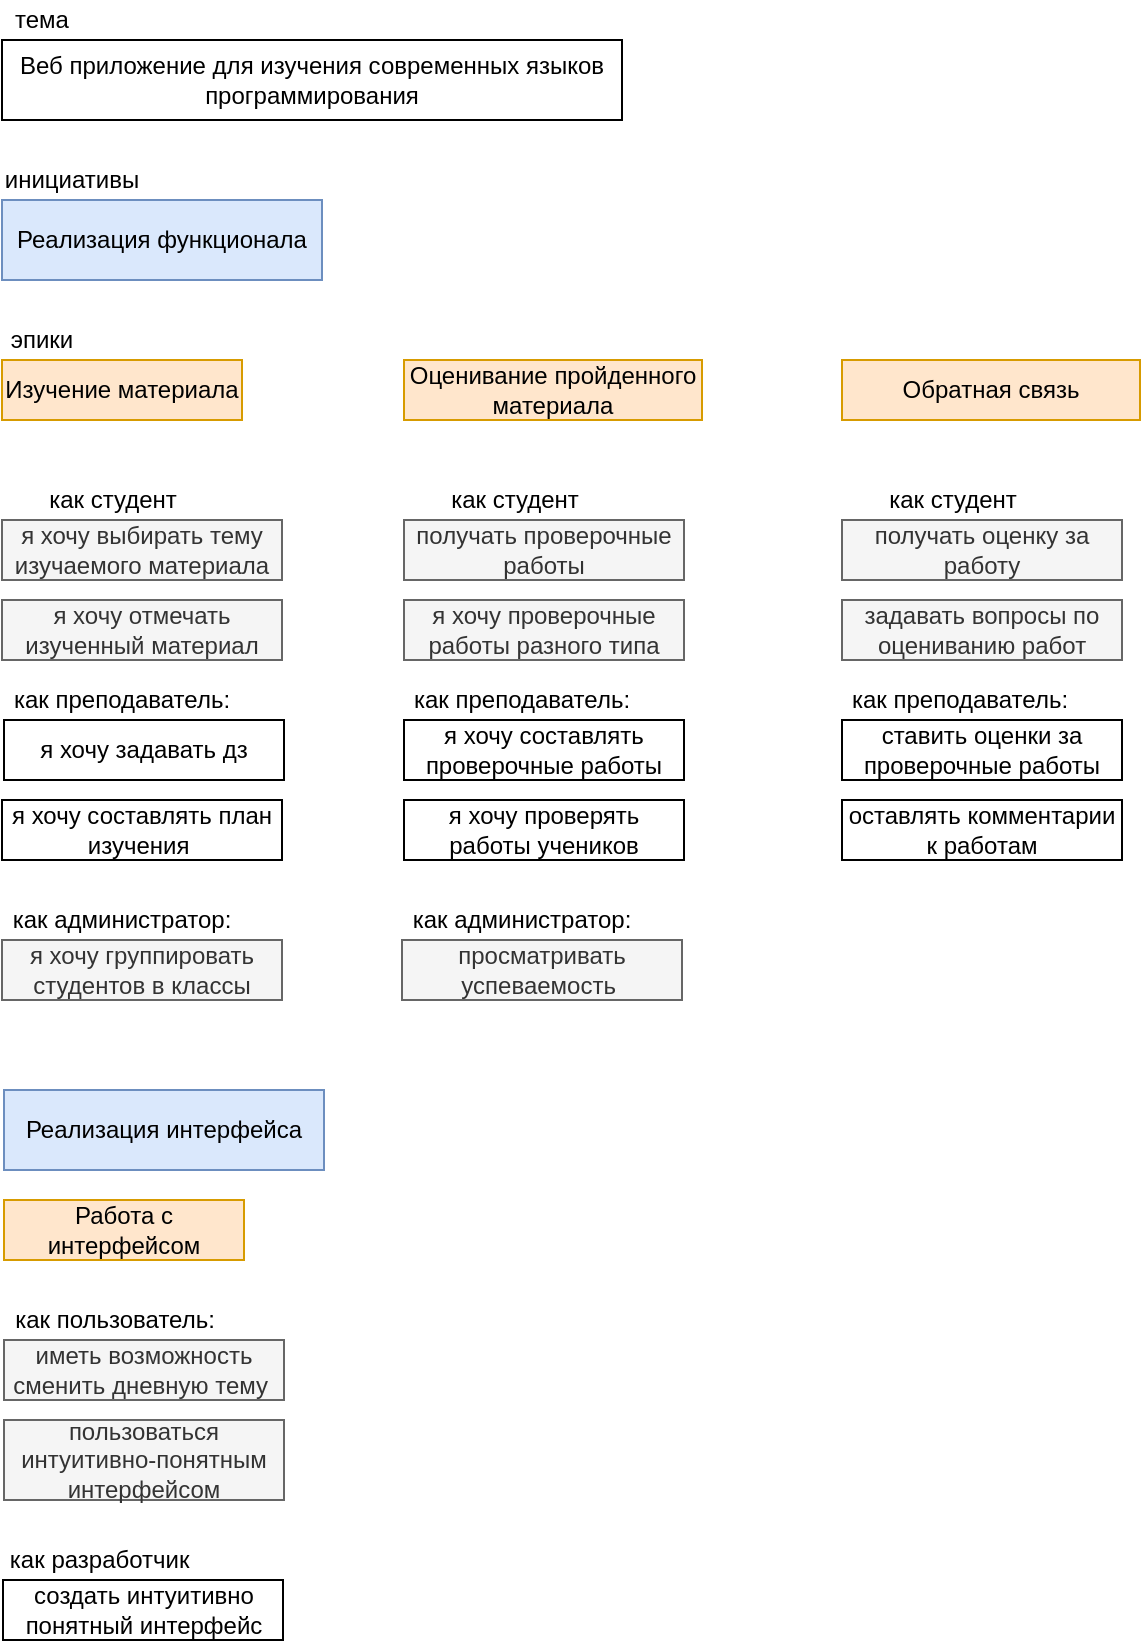 <mxfile version="15.3.6" type="github" pages="3">
  <diagram id="rCO-S3cGElvfJxrSumhy" name="road map">
    <mxGraphModel dx="1143" dy="626" grid="1" gridSize="10" guides="1" tooltips="1" connect="1" arrows="1" fold="1" page="1" pageScale="1" pageWidth="827" pageHeight="1169" math="0" shadow="0">
      <root>
        <mxCell id="0" />
        <mxCell id="1" parent="0" />
        <mxCell id="Ra6Qo5d16cM2mgNAvNcz-1" value="Веб приложение для изучения современных языков программирования" style="rounded=0;whiteSpace=wrap;html=1;hachureGap=4;pointerEvents=0;" vertex="1" parent="1">
          <mxGeometry x="80" y="40" width="310" height="40" as="geometry" />
        </mxCell>
        <mxCell id="Ra6Qo5d16cM2mgNAvNcz-2" value="тема" style="text;html=1;strokeColor=none;fillColor=none;align=center;verticalAlign=middle;whiteSpace=wrap;rounded=0;hachureGap=4;pointerEvents=0;" vertex="1" parent="1">
          <mxGeometry x="80" y="20" width="40" height="20" as="geometry" />
        </mxCell>
        <mxCell id="Ra6Qo5d16cM2mgNAvNcz-3" value="Реализация функционала" style="rounded=0;whiteSpace=wrap;html=1;hachureGap=4;pointerEvents=0;fillColor=#dae8fc;strokeColor=#6c8ebf;" vertex="1" parent="1">
          <mxGeometry x="80" y="120" width="160" height="40" as="geometry" />
        </mxCell>
        <mxCell id="Ra6Qo5d16cM2mgNAvNcz-4" value="инициативы" style="text;html=1;strokeColor=none;fillColor=none;align=center;verticalAlign=middle;whiteSpace=wrap;rounded=0;hachureGap=4;pointerEvents=0;" vertex="1" parent="1">
          <mxGeometry x="80" y="100" width="70" height="20" as="geometry" />
        </mxCell>
        <mxCell id="Ra6Qo5d16cM2mgNAvNcz-5" value="Изучение материала" style="rounded=0;whiteSpace=wrap;html=1;hachureGap=4;pointerEvents=0;fillColor=#ffe6cc;strokeColor=#d79b00;" vertex="1" parent="1">
          <mxGeometry x="80" y="200" width="120" height="30" as="geometry" />
        </mxCell>
        <mxCell id="Ra6Qo5d16cM2mgNAvNcz-6" value="эпики" style="text;html=1;strokeColor=none;fillColor=none;align=center;verticalAlign=middle;whiteSpace=wrap;rounded=0;hachureGap=4;pointerEvents=0;" vertex="1" parent="1">
          <mxGeometry x="80" y="180" width="40" height="20" as="geometry" />
        </mxCell>
        <mxCell id="Ra6Qo5d16cM2mgNAvNcz-7" value="Оценивание пройденного материала" style="rounded=0;whiteSpace=wrap;html=1;hachureGap=4;pointerEvents=0;fillColor=#ffe6cc;strokeColor=#d79b00;" vertex="1" parent="1">
          <mxGeometry x="281" y="200" width="149" height="30" as="geometry" />
        </mxCell>
        <mxCell id="Ra6Qo5d16cM2mgNAvNcz-8" value="как студент" style="text;html=1;strokeColor=none;fillColor=none;align=center;verticalAlign=middle;whiteSpace=wrap;rounded=0;hachureGap=4;pointerEvents=0;" vertex="1" parent="1">
          <mxGeometry x="81" y="260" width="109" height="20" as="geometry" />
        </mxCell>
        <mxCell id="Ra6Qo5d16cM2mgNAvNcz-9" value="я хочу выбирать тему изучаемого материала" style="rounded=0;whiteSpace=wrap;html=1;hachureGap=4;pointerEvents=0;fillColor=#f5f5f5;strokeColor=#666666;fontColor=#333333;" vertex="1" parent="1">
          <mxGeometry x="80" y="280" width="140" height="30" as="geometry" />
        </mxCell>
        <mxCell id="Ra6Qo5d16cM2mgNAvNcz-10" value="я хочу отмечать изученный материал" style="rounded=0;whiteSpace=wrap;html=1;hachureGap=4;pointerEvents=0;fillColor=#f5f5f5;strokeColor=#666666;fontColor=#333333;" vertex="1" parent="1">
          <mxGeometry x="80" y="320" width="140" height="30" as="geometry" />
        </mxCell>
        <mxCell id="Ra6Qo5d16cM2mgNAvNcz-11" value="я хочу задавать дз" style="rounded=0;whiteSpace=wrap;html=1;hachureGap=4;pointerEvents=0;" vertex="1" parent="1">
          <mxGeometry x="81" y="380" width="140" height="30" as="geometry" />
        </mxCell>
        <mxCell id="Ra6Qo5d16cM2mgNAvNcz-12" value="как преподаватель:" style="text;html=1;strokeColor=none;fillColor=none;align=center;verticalAlign=middle;whiteSpace=wrap;rounded=0;hachureGap=4;pointerEvents=0;" vertex="1" parent="1">
          <mxGeometry x="80" y="360" width="120" height="20" as="geometry" />
        </mxCell>
        <mxCell id="Ra6Qo5d16cM2mgNAvNcz-13" value="я хочу составлять план изучения&amp;nbsp;" style="rounded=0;whiteSpace=wrap;html=1;hachureGap=4;pointerEvents=0;" vertex="1" parent="1">
          <mxGeometry x="80" y="420" width="140" height="30" as="geometry" />
        </mxCell>
        <mxCell id="Ra6Qo5d16cM2mgNAvNcz-14" value="я хочу группировать студентов в классы" style="rounded=0;whiteSpace=wrap;html=1;hachureGap=4;pointerEvents=0;fillColor=#f5f5f5;strokeColor=#666666;fontColor=#333333;" vertex="1" parent="1">
          <mxGeometry x="80" y="490" width="140" height="30" as="geometry" />
        </mxCell>
        <mxCell id="Ra6Qo5d16cM2mgNAvNcz-15" value="я хочу проверять работы учеников" style="rounded=0;whiteSpace=wrap;html=1;hachureGap=4;pointerEvents=0;" vertex="1" parent="1">
          <mxGeometry x="281" y="420" width="140" height="30" as="geometry" />
        </mxCell>
        <mxCell id="Ra6Qo5d16cM2mgNAvNcz-16" value="как администратор:" style="text;html=1;strokeColor=none;fillColor=none;align=center;verticalAlign=middle;whiteSpace=wrap;rounded=0;hachureGap=4;pointerEvents=0;" vertex="1" parent="1">
          <mxGeometry x="80" y="470" width="120" height="20" as="geometry" />
        </mxCell>
        <mxCell id="Ra6Qo5d16cM2mgNAvNcz-17" value="как студент" style="text;html=1;strokeColor=none;fillColor=none;align=center;verticalAlign=middle;whiteSpace=wrap;rounded=0;hachureGap=4;pointerEvents=0;" vertex="1" parent="1">
          <mxGeometry x="282" y="260" width="109" height="20" as="geometry" />
        </mxCell>
        <mxCell id="Ra6Qo5d16cM2mgNAvNcz-18" value="получать проверочные работы" style="rounded=0;whiteSpace=wrap;html=1;hachureGap=4;pointerEvents=0;fillColor=#f5f5f5;strokeColor=#666666;fontColor=#333333;" vertex="1" parent="1">
          <mxGeometry x="281" y="280" width="140" height="30" as="geometry" />
        </mxCell>
        <mxCell id="Ra6Qo5d16cM2mgNAvNcz-19" value="&lt;span&gt;я хочу проверочные работы разного типа&lt;/span&gt;" style="rounded=0;whiteSpace=wrap;html=1;hachureGap=4;pointerEvents=0;fillColor=#f5f5f5;strokeColor=#666666;fontColor=#333333;" vertex="1" parent="1">
          <mxGeometry x="281" y="320" width="140" height="30" as="geometry" />
        </mxCell>
        <mxCell id="Ra6Qo5d16cM2mgNAvNcz-20" value="я хочу составлять проверочные работы" style="rounded=0;whiteSpace=wrap;html=1;hachureGap=4;pointerEvents=0;" vertex="1" parent="1">
          <mxGeometry x="281" y="380" width="140" height="30" as="geometry" />
        </mxCell>
        <mxCell id="Ra6Qo5d16cM2mgNAvNcz-21" value="как преподаватель:" style="text;html=1;strokeColor=none;fillColor=none;align=center;verticalAlign=middle;whiteSpace=wrap;rounded=0;hachureGap=4;pointerEvents=0;" vertex="1" parent="1">
          <mxGeometry x="280" y="360" width="120" height="20" as="geometry" />
        </mxCell>
        <mxCell id="Ra6Qo5d16cM2mgNAvNcz-22" value="просматривать успеваемость&amp;nbsp;" style="rounded=0;whiteSpace=wrap;html=1;hachureGap=4;pointerEvents=0;fillColor=#f5f5f5;strokeColor=#666666;fontColor=#333333;" vertex="1" parent="1">
          <mxGeometry x="280" y="490" width="140" height="30" as="geometry" />
        </mxCell>
        <mxCell id="Ra6Qo5d16cM2mgNAvNcz-23" value="как администратор:" style="text;html=1;strokeColor=none;fillColor=none;align=center;verticalAlign=middle;whiteSpace=wrap;rounded=0;hachureGap=4;pointerEvents=0;" vertex="1" parent="1">
          <mxGeometry x="280" y="470" width="120" height="20" as="geometry" />
        </mxCell>
        <mxCell id="Ra6Qo5d16cM2mgNAvNcz-24" value="Обратная связь" style="rounded=0;whiteSpace=wrap;html=1;hachureGap=4;pointerEvents=0;fillColor=#ffe6cc;strokeColor=#d79b00;" vertex="1" parent="1">
          <mxGeometry x="500" y="200" width="149" height="30" as="geometry" />
        </mxCell>
        <mxCell id="Ra6Qo5d16cM2mgNAvNcz-26" value="как студент" style="text;html=1;strokeColor=none;fillColor=none;align=center;verticalAlign=middle;whiteSpace=wrap;rounded=0;hachureGap=4;pointerEvents=0;" vertex="1" parent="1">
          <mxGeometry x="501" y="260" width="109" height="20" as="geometry" />
        </mxCell>
        <mxCell id="Ra6Qo5d16cM2mgNAvNcz-27" value="получать оценку за работу" style="rounded=0;whiteSpace=wrap;html=1;hachureGap=4;pointerEvents=0;fillColor=#f5f5f5;strokeColor=#666666;fontColor=#333333;" vertex="1" parent="1">
          <mxGeometry x="500" y="280" width="140" height="30" as="geometry" />
        </mxCell>
        <mxCell id="Ra6Qo5d16cM2mgNAvNcz-28" value="&lt;span&gt;задавать вопросы по оцениванию работ&lt;/span&gt;" style="rounded=0;whiteSpace=wrap;html=1;hachureGap=4;pointerEvents=0;fillColor=#f5f5f5;strokeColor=#666666;fontColor=#333333;" vertex="1" parent="1">
          <mxGeometry x="500" y="320" width="140" height="30" as="geometry" />
        </mxCell>
        <mxCell id="Ra6Qo5d16cM2mgNAvNcz-33" value="оставлять комментарии к работам" style="rounded=0;whiteSpace=wrap;html=1;hachureGap=4;pointerEvents=0;" vertex="1" parent="1">
          <mxGeometry x="500" y="420" width="140" height="30" as="geometry" />
        </mxCell>
        <mxCell id="Ra6Qo5d16cM2mgNAvNcz-34" value="ставить оценки за проверочные работы" style="rounded=0;whiteSpace=wrap;html=1;hachureGap=4;pointerEvents=0;" vertex="1" parent="1">
          <mxGeometry x="500" y="380" width="140" height="30" as="geometry" />
        </mxCell>
        <mxCell id="Ra6Qo5d16cM2mgNAvNcz-35" value="как преподаватель:" style="text;html=1;strokeColor=none;fillColor=none;align=center;verticalAlign=middle;whiteSpace=wrap;rounded=0;hachureGap=4;pointerEvents=0;" vertex="1" parent="1">
          <mxGeometry x="499" y="360" width="120" height="20" as="geometry" />
        </mxCell>
        <mxCell id="Ra6Qo5d16cM2mgNAvNcz-42" value="Реализация интерфейса" style="rounded=0;whiteSpace=wrap;html=1;hachureGap=4;pointerEvents=0;fillColor=#dae8fc;strokeColor=#6c8ebf;" vertex="1" parent="1">
          <mxGeometry x="81" y="565" width="160" height="40" as="geometry" />
        </mxCell>
        <mxCell id="Ra6Qo5d16cM2mgNAvNcz-43" value="Работа с интерфейсом" style="rounded=0;whiteSpace=wrap;html=1;hachureGap=4;pointerEvents=0;fillColor=#ffe6cc;strokeColor=#d79b00;" vertex="1" parent="1">
          <mxGeometry x="81" y="620" width="120" height="30" as="geometry" />
        </mxCell>
        <mxCell id="Ra6Qo5d16cM2mgNAvNcz-44" value="как пользователь:" style="text;html=1;strokeColor=none;fillColor=none;align=center;verticalAlign=middle;whiteSpace=wrap;rounded=0;hachureGap=4;pointerEvents=0;" vertex="1" parent="1">
          <mxGeometry x="82" y="670" width="109" height="20" as="geometry" />
        </mxCell>
        <mxCell id="Ra6Qo5d16cM2mgNAvNcz-45" value="иметь возможность сменить дневную тему&amp;nbsp;" style="rounded=0;whiteSpace=wrap;html=1;hachureGap=4;pointerEvents=0;fillColor=#f5f5f5;strokeColor=#666666;fontColor=#333333;" vertex="1" parent="1">
          <mxGeometry x="81" y="690" width="140" height="30" as="geometry" />
        </mxCell>
        <mxCell id="Ra6Qo5d16cM2mgNAvNcz-46" value="пользоваться интуитивно-понятным интерфейсом" style="rounded=0;whiteSpace=wrap;html=1;hachureGap=4;pointerEvents=0;fillColor=#f5f5f5;strokeColor=#666666;fontColor=#333333;" vertex="1" parent="1">
          <mxGeometry x="81" y="730" width="140" height="40" as="geometry" />
        </mxCell>
        <mxCell id="Ra6Qo5d16cM2mgNAvNcz-47" value="создать интуитивно понятный интерфейс" style="rounded=0;whiteSpace=wrap;html=1;hachureGap=4;pointerEvents=0;" vertex="1" parent="1">
          <mxGeometry x="80.5" y="810" width="140" height="30" as="geometry" />
        </mxCell>
        <mxCell id="Ra6Qo5d16cM2mgNAvNcz-48" value="как разработчик&amp;nbsp;" style="text;html=1;strokeColor=none;fillColor=none;align=center;verticalAlign=middle;whiteSpace=wrap;rounded=0;hachureGap=4;pointerEvents=0;" vertex="1" parent="1">
          <mxGeometry x="79.5" y="790" width="100.5" height="20" as="geometry" />
        </mxCell>
      </root>
    </mxGraphModel>
  </diagram>
  <diagram id="69btZ3CNnku8qDvFwQOJ" name="бд_лог">
    <mxGraphModel dx="941" dy="1684" grid="1" gridSize="10" guides="1" tooltips="1" connect="1" arrows="1" fold="1" page="1" pageScale="1" pageWidth="827" pageHeight="1169" math="0" shadow="0">
      <root>
        <mxCell id="frFDjsqqBPVcF-4FdYOh-0" />
        <mxCell id="frFDjsqqBPVcF-4FdYOh-1" parent="frFDjsqqBPVcF-4FdYOh-0" />
        <mxCell id="eX2jxu2ITeucqgjZJR2B-36" style="edgeStyle=none;curved=1;rounded=0;orthogonalLoop=1;jettySize=auto;html=1;exitX=1;exitY=0;exitDx=0;exitDy=0;entryX=0;entryY=0;entryDx=0;entryDy=0;endArrow=open;startSize=14;endSize=14;sourcePerimeterSpacing=8;targetPerimeterSpacing=8;" edge="1" parent="frFDjsqqBPVcF-4FdYOh-1" source="eX2jxu2ITeucqgjZJR2B-5" target="eX2jxu2ITeucqgjZJR2B-9">
          <mxGeometry relative="1" as="geometry" />
        </mxCell>
        <mxCell id="eX2jxu2ITeucqgjZJR2B-5" value="пользователь" style="swimlane;fontStyle=0;childLayout=stackLayout;horizontal=1;startSize=26;fillColor=none;horizontalStack=0;resizeParent=1;resizeParentMax=0;resizeLast=0;collapsible=1;marginBottom=0;hachureGap=4;pointerEvents=0;" vertex="1" parent="frFDjsqqBPVcF-4FdYOh-1">
          <mxGeometry x="20" y="30" width="140" height="52" as="geometry" />
        </mxCell>
        <mxCell id="eX2jxu2ITeucqgjZJR2B-6" value="name" style="text;strokeColor=none;fillColor=none;align=left;verticalAlign=top;spacingLeft=4;spacingRight=4;overflow=hidden;rotatable=0;points=[[0,0.5],[1,0.5]];portConstraint=eastwest;" vertex="1" parent="eX2jxu2ITeucqgjZJR2B-5">
          <mxGeometry y="26" width="140" height="26" as="geometry" />
        </mxCell>
        <mxCell id="eX2jxu2ITeucqgjZJR2B-34" style="edgeStyle=none;curved=1;rounded=0;orthogonalLoop=1;jettySize=auto;html=1;exitX=1;exitY=0;exitDx=0;exitDy=0;endArrow=open;startSize=14;endSize=14;sourcePerimeterSpacing=8;targetPerimeterSpacing=8;" edge="1" parent="frFDjsqqBPVcF-4FdYOh-1" source="eX2jxu2ITeucqgjZJR2B-9">
          <mxGeometry relative="1" as="geometry">
            <mxPoint x="470.0" y="49.724" as="targetPoint" />
          </mxGeometry>
        </mxCell>
        <mxCell id="eX2jxu2ITeucqgjZJR2B-35" value="проходит" style="edgeLabel;html=1;align=center;verticalAlign=middle;resizable=0;points=[];" vertex="1" connectable="0" parent="eX2jxu2ITeucqgjZJR2B-34">
          <mxGeometry x="0.174" relative="1" as="geometry">
            <mxPoint as="offset" />
          </mxGeometry>
        </mxCell>
        <mxCell id="eX2jxu2ITeucqgjZJR2B-58" style="edgeStyle=none;curved=1;rounded=0;orthogonalLoop=1;jettySize=auto;html=1;exitX=1;exitY=0;exitDx=0;exitDy=0;entryX=0;entryY=0;entryDx=0;entryDy=0;endArrow=open;startSize=14;endSize=14;sourcePerimeterSpacing=8;targetPerimeterSpacing=8;" edge="1" parent="frFDjsqqBPVcF-4FdYOh-1" source="eX2jxu2ITeucqgjZJR2B-9" target="eX2jxu2ITeucqgjZJR2B-50">
          <mxGeometry relative="1" as="geometry" />
        </mxCell>
        <mxCell id="eX2jxu2ITeucqgjZJR2B-59" value="изучает" style="edgeLabel;html=1;align=center;verticalAlign=middle;resizable=0;points=[];" vertex="1" connectable="0" parent="eX2jxu2ITeucqgjZJR2B-58">
          <mxGeometry x="-0.388" y="-2" relative="1" as="geometry">
            <mxPoint y="1" as="offset" />
          </mxGeometry>
        </mxCell>
        <mxCell id="eX2jxu2ITeucqgjZJR2B-9" value="студент" style="swimlane;fontStyle=0;childLayout=stackLayout;horizontal=1;startSize=26;fillColor=none;horizontalStack=0;resizeParent=1;resizeParentMax=0;resizeLast=0;collapsible=1;marginBottom=0;hachureGap=4;pointerEvents=0;" vertex="1" parent="frFDjsqqBPVcF-4FdYOh-1">
          <mxGeometry x="230" y="50" width="130" height="156" as="geometry">
            <mxRectangle x="310" y="180" width="80" height="26" as="alternateBounds" />
          </mxGeometry>
        </mxCell>
        <mxCell id="eX2jxu2ITeucqgjZJR2B-10" value="фио" style="text;strokeColor=none;fillColor=none;align=left;verticalAlign=top;spacingLeft=4;spacingRight=4;overflow=hidden;rotatable=0;points=[[0,0.5],[1,0.5]];portConstraint=eastwest;" vertex="1" parent="eX2jxu2ITeucqgjZJR2B-9">
          <mxGeometry y="26" width="130" height="26" as="geometry" />
        </mxCell>
        <mxCell id="eX2jxu2ITeucqgjZJR2B-11" value="возраст" style="text;strokeColor=none;fillColor=none;align=left;verticalAlign=top;spacingLeft=4;spacingRight=4;overflow=hidden;rotatable=0;points=[[0,0.5],[1,0.5]];portConstraint=eastwest;" vertex="1" parent="eX2jxu2ITeucqgjZJR2B-9">
          <mxGeometry y="52" width="130" height="26" as="geometry" />
        </mxCell>
        <mxCell id="eX2jxu2ITeucqgjZJR2B-12" value="группа" style="text;strokeColor=none;fillColor=none;align=left;verticalAlign=top;spacingLeft=4;spacingRight=4;overflow=hidden;rotatable=0;points=[[0,0.5],[1,0.5]];portConstraint=eastwest;" vertex="1" parent="eX2jxu2ITeucqgjZJR2B-9">
          <mxGeometry y="78" width="130" height="26" as="geometry" />
        </mxCell>
        <mxCell id="eX2jxu2ITeucqgjZJR2B-14" value="почта" style="text;strokeColor=none;fillColor=none;align=left;verticalAlign=top;spacingLeft=4;spacingRight=4;overflow=hidden;rotatable=0;points=[[0,0.5],[1,0.5]];portConstraint=eastwest;" vertex="1" parent="eX2jxu2ITeucqgjZJR2B-9">
          <mxGeometry y="104" width="130" height="26" as="geometry" />
        </mxCell>
        <mxCell id="eX2jxu2ITeucqgjZJR2B-15" value="номер телефона" style="text;strokeColor=none;fillColor=none;align=left;verticalAlign=top;spacingLeft=4;spacingRight=4;overflow=hidden;rotatable=0;points=[[0,0.5],[1,0.5]];portConstraint=eastwest;" vertex="1" parent="eX2jxu2ITeucqgjZJR2B-9">
          <mxGeometry y="130" width="130" height="26" as="geometry" />
        </mxCell>
        <mxCell id="eX2jxu2ITeucqgjZJR2B-16" value="проверочная работа" style="swimlane;fontStyle=0;childLayout=stackLayout;horizontal=1;startSize=26;fillColor=none;horizontalStack=0;resizeParent=1;resizeParentMax=0;resizeLast=0;collapsible=1;marginBottom=0;hachureGap=4;pointerEvents=0;" vertex="1" parent="frFDjsqqBPVcF-4FdYOh-1">
          <mxGeometry x="470" y="50" width="140" height="52" as="geometry" />
        </mxCell>
        <mxCell id="eX2jxu2ITeucqgjZJR2B-17" value="текст" style="text;strokeColor=none;fillColor=none;align=left;verticalAlign=top;spacingLeft=4;spacingRight=4;overflow=hidden;rotatable=0;points=[[0,0.5],[1,0.5]];portConstraint=eastwest;" vertex="1" parent="eX2jxu2ITeucqgjZJR2B-16">
          <mxGeometry y="26" width="140" height="26" as="geometry" />
        </mxCell>
        <mxCell id="eX2jxu2ITeucqgjZJR2B-27" value="оценка" style="swimlane;fontStyle=0;childLayout=stackLayout;horizontal=1;startSize=26;fillColor=none;horizontalStack=0;resizeParent=1;resizeParentMax=0;resizeLast=0;collapsible=1;marginBottom=0;hachureGap=4;pointerEvents=0;" vertex="1" parent="frFDjsqqBPVcF-4FdYOh-1">
          <mxGeometry x="470" y="110" width="140" height="78" as="geometry" />
        </mxCell>
        <mxCell id="eX2jxu2ITeucqgjZJR2B-28" value="работа" style="text;strokeColor=none;fillColor=none;align=left;verticalAlign=top;spacingLeft=4;spacingRight=4;overflow=hidden;rotatable=0;points=[[0,0.5],[1,0.5]];portConstraint=eastwest;" vertex="1" parent="eX2jxu2ITeucqgjZJR2B-27">
          <mxGeometry y="26" width="140" height="26" as="geometry" />
        </mxCell>
        <mxCell id="eX2jxu2ITeucqgjZJR2B-29" value="оценка" style="text;strokeColor=none;fillColor=none;align=left;verticalAlign=top;spacingLeft=4;spacingRight=4;overflow=hidden;rotatable=0;points=[[0,0.5],[1,0.5]];portConstraint=eastwest;" vertex="1" parent="eX2jxu2ITeucqgjZJR2B-27">
          <mxGeometry y="52" width="140" height="26" as="geometry" />
        </mxCell>
        <mxCell id="eX2jxu2ITeucqgjZJR2B-32" style="edgeStyle=none;curved=1;rounded=0;orthogonalLoop=1;jettySize=auto;html=1;exitX=1;exitY=0.5;exitDx=0;exitDy=0;entryX=0;entryY=0.25;entryDx=0;entryDy=0;endArrow=open;startSize=14;endSize=14;sourcePerimeterSpacing=8;targetPerimeterSpacing=8;" edge="1" parent="frFDjsqqBPVcF-4FdYOh-1" source="eX2jxu2ITeucqgjZJR2B-10" target="eX2jxu2ITeucqgjZJR2B-27">
          <mxGeometry relative="1" as="geometry" />
        </mxCell>
        <mxCell id="eX2jxu2ITeucqgjZJR2B-33" value="получает" style="edgeLabel;html=1;align=center;verticalAlign=middle;resizable=0;points=[];" vertex="1" connectable="0" parent="eX2jxu2ITeucqgjZJR2B-32">
          <mxGeometry x="-0.394" relative="1" as="geometry">
            <mxPoint as="offset" />
          </mxGeometry>
        </mxCell>
        <mxCell id="eX2jxu2ITeucqgjZJR2B-46" style="edgeStyle=none;curved=1;rounded=0;orthogonalLoop=1;jettySize=auto;html=1;exitX=1;exitY=0;exitDx=0;exitDy=0;entryX=0;entryY=0.5;entryDx=0;entryDy=0;endArrow=open;startSize=14;endSize=14;sourcePerimeterSpacing=8;targetPerimeterSpacing=8;" edge="1" parent="frFDjsqqBPVcF-4FdYOh-1" source="eX2jxu2ITeucqgjZJR2B-41" target="eX2jxu2ITeucqgjZJR2B-17">
          <mxGeometry relative="1" as="geometry" />
        </mxCell>
        <mxCell id="eX2jxu2ITeucqgjZJR2B-47" value="дает" style="edgeLabel;html=1;align=center;verticalAlign=middle;resizable=0;points=[];" vertex="1" connectable="0" parent="eX2jxu2ITeucqgjZJR2B-46">
          <mxGeometry x="-0.312" y="-3" relative="1" as="geometry">
            <mxPoint as="offset" />
          </mxGeometry>
        </mxCell>
        <mxCell id="eX2jxu2ITeucqgjZJR2B-41" value="преподаватель" style="swimlane;fontStyle=0;childLayout=stackLayout;horizontal=1;startSize=26;fillColor=none;horizontalStack=0;resizeParent=1;resizeParentMax=0;resizeLast=0;collapsible=1;marginBottom=0;hachureGap=4;pointerEvents=0;" vertex="1" parent="frFDjsqqBPVcF-4FdYOh-1">
          <mxGeometry x="230" y="230" width="140" height="78" as="geometry" />
        </mxCell>
        <mxCell id="eX2jxu2ITeucqgjZJR2B-42" value="фио" style="text;strokeColor=none;fillColor=none;align=left;verticalAlign=top;spacingLeft=4;spacingRight=4;overflow=hidden;rotatable=0;points=[[0,0.5],[1,0.5]];portConstraint=eastwest;" vertex="1" parent="eX2jxu2ITeucqgjZJR2B-41">
          <mxGeometry y="26" width="140" height="26" as="geometry" />
        </mxCell>
        <mxCell id="eX2jxu2ITeucqgjZJR2B-43" value="номер телефона" style="text;strokeColor=none;fillColor=none;align=left;verticalAlign=top;spacingLeft=4;spacingRight=4;overflow=hidden;rotatable=0;points=[[0,0.5],[1,0.5]];portConstraint=eastwest;" vertex="1" parent="eX2jxu2ITeucqgjZJR2B-41">
          <mxGeometry y="52" width="140" height="26" as="geometry" />
        </mxCell>
        <mxCell id="eX2jxu2ITeucqgjZJR2B-45" style="edgeStyle=none;curved=1;rounded=0;orthogonalLoop=1;jettySize=auto;html=1;exitX=1;exitY=0.5;exitDx=0;exitDy=0;entryX=0;entryY=0;entryDx=0;entryDy=0;endArrow=open;startSize=14;endSize=14;sourcePerimeterSpacing=8;targetPerimeterSpacing=8;" edge="1" parent="frFDjsqqBPVcF-4FdYOh-1" source="eX2jxu2ITeucqgjZJR2B-6" target="eX2jxu2ITeucqgjZJR2B-41">
          <mxGeometry relative="1" as="geometry" />
        </mxCell>
        <mxCell id="eX2jxu2ITeucqgjZJR2B-48" style="edgeStyle=none;curved=1;rounded=0;orthogonalLoop=1;jettySize=auto;html=1;exitX=1;exitY=0.5;exitDx=0;exitDy=0;entryX=-0.005;entryY=-0.077;entryDx=0;entryDy=0;entryPerimeter=0;endArrow=open;startSize=14;endSize=14;sourcePerimeterSpacing=8;targetPerimeterSpacing=8;" edge="1" parent="frFDjsqqBPVcF-4FdYOh-1" source="eX2jxu2ITeucqgjZJR2B-42" target="eX2jxu2ITeucqgjZJR2B-28">
          <mxGeometry relative="1" as="geometry" />
        </mxCell>
        <mxCell id="eX2jxu2ITeucqgjZJR2B-49" value="ставит" style="edgeLabel;html=1;align=center;verticalAlign=middle;resizable=0;points=[];" vertex="1" connectable="0" parent="eX2jxu2ITeucqgjZJR2B-48">
          <mxGeometry x="-0.194" y="-1" relative="1" as="geometry">
            <mxPoint y="1" as="offset" />
          </mxGeometry>
        </mxCell>
        <mxCell id="eX2jxu2ITeucqgjZJR2B-50" value="материал" style="swimlane;fontStyle=0;childLayout=stackLayout;horizontal=1;startSize=26;fillColor=none;horizontalStack=0;resizeParent=1;resizeParentMax=0;resizeLast=0;collapsible=1;marginBottom=0;hachureGap=4;pointerEvents=0;" vertex="1" parent="frFDjsqqBPVcF-4FdYOh-1">
          <mxGeometry x="470" y="-48" width="140" height="78" as="geometry" />
        </mxCell>
        <mxCell id="eX2jxu2ITeucqgjZJR2B-51" value="название" style="text;strokeColor=none;fillColor=none;align=left;verticalAlign=top;spacingLeft=4;spacingRight=4;overflow=hidden;rotatable=0;points=[[0,0.5],[1,0.5]];portConstraint=eastwest;" vertex="1" parent="eX2jxu2ITeucqgjZJR2B-50">
          <mxGeometry y="26" width="140" height="26" as="geometry" />
        </mxCell>
        <mxCell id="eX2jxu2ITeucqgjZJR2B-52" value="текст" style="text;strokeColor=none;fillColor=none;align=left;verticalAlign=top;spacingLeft=4;spacingRight=4;overflow=hidden;rotatable=0;points=[[0,0.5],[1,0.5]];portConstraint=eastwest;" vertex="1" parent="eX2jxu2ITeucqgjZJR2B-50">
          <mxGeometry y="52" width="140" height="26" as="geometry" />
        </mxCell>
        <mxCell id="eX2jxu2ITeucqgjZJR2B-60" value="группа" style="swimlane;fontStyle=0;childLayout=stackLayout;horizontal=1;startSize=26;fillColor=none;horizontalStack=0;resizeParent=1;resizeParentMax=0;resizeLast=0;collapsible=1;marginBottom=0;hachureGap=4;pointerEvents=0;" vertex="1" parent="frFDjsqqBPVcF-4FdYOh-1">
          <mxGeometry x="30" y="128" width="140" height="52" as="geometry" />
        </mxCell>
        <mxCell id="eX2jxu2ITeucqgjZJR2B-61" value="номер" style="text;strokeColor=none;fillColor=none;align=left;verticalAlign=top;spacingLeft=4;spacingRight=4;overflow=hidden;rotatable=0;points=[[0,0.5],[1,0.5]];portConstraint=eastwest;" vertex="1" parent="eX2jxu2ITeucqgjZJR2B-60">
          <mxGeometry y="26" width="140" height="26" as="geometry" />
        </mxCell>
        <mxCell id="eX2jxu2ITeucqgjZJR2B-66" style="edgeStyle=none;curved=1;rounded=0;orthogonalLoop=1;jettySize=auto;html=1;exitX=0;exitY=0.5;exitDx=0;exitDy=0;entryX=1;entryY=0;entryDx=0;entryDy=0;endArrow=open;startSize=14;endSize=14;sourcePerimeterSpacing=8;targetPerimeterSpacing=8;" edge="1" parent="frFDjsqqBPVcF-4FdYOh-1" source="eX2jxu2ITeucqgjZJR2B-10" target="eX2jxu2ITeucqgjZJR2B-60">
          <mxGeometry relative="1" as="geometry" />
        </mxCell>
        <mxCell id="eX2jxu2ITeucqgjZJR2B-67" value="состоит" style="edgeLabel;html=1;align=center;verticalAlign=middle;resizable=0;points=[];" vertex="1" connectable="0" parent="eX2jxu2ITeucqgjZJR2B-66">
          <mxGeometry x="-0.36" y="1" relative="1" as="geometry">
            <mxPoint y="1" as="offset" />
          </mxGeometry>
        </mxCell>
      </root>
    </mxGraphModel>
  </diagram>
  <diagram id="_JdUWjhfRVceXH4N9vhW" name="бд_физ">
    <mxGraphModel dx="800" dy="1607" grid="1" gridSize="10" guides="1" tooltips="1" connect="1" arrows="1" fold="1" page="1" pageScale="1" pageWidth="827" pageHeight="1169" math="0" shadow="0">
      <root>
        <mxCell id="pV9HryKatQPe7E35FiKW-0" />
        <mxCell id="pV9HryKatQPe7E35FiKW-1" parent="pV9HryKatQPe7E35FiKW-0" />
        <mxCell id="kUvs74aOi-n3enG1m75y-0" style="edgeStyle=none;curved=1;rounded=0;orthogonalLoop=1;jettySize=auto;html=1;exitX=1;exitY=0;exitDx=0;exitDy=0;entryX=0;entryY=0;entryDx=0;entryDy=0;endArrow=open;startSize=14;endSize=14;sourcePerimeterSpacing=8;targetPerimeterSpacing=8;" edge="1" parent="pV9HryKatQPe7E35FiKW-1" source="kUvs74aOi-n3enG1m75y-1" target="kUvs74aOi-n3enG1m75y-7">
          <mxGeometry relative="1" as="geometry" />
        </mxCell>
        <mxCell id="kUvs74aOi-n3enG1m75y-1" value="пользователь" style="swimlane;fontStyle=0;childLayout=stackLayout;horizontal=1;startSize=26;fillColor=none;horizontalStack=0;resizeParent=1;resizeParentMax=0;resizeLast=0;collapsible=1;marginBottom=0;hachureGap=4;pointerEvents=0;" vertex="1" parent="pV9HryKatQPe7E35FiKW-1">
          <mxGeometry x="20" y="30" width="140" height="52" as="geometry" />
        </mxCell>
        <mxCell id="kUvs74aOi-n3enG1m75y-2" value="name" style="text;strokeColor=none;fillColor=none;align=left;verticalAlign=top;spacingLeft=4;spacingRight=4;overflow=hidden;rotatable=0;points=[[0,0.5],[1,0.5]];portConstraint=eastwest;" vertex="1" parent="kUvs74aOi-n3enG1m75y-1">
          <mxGeometry y="26" width="140" height="26" as="geometry" />
        </mxCell>
        <mxCell id="kUvs74aOi-n3enG1m75y-3" style="edgeStyle=none;curved=1;rounded=0;orthogonalLoop=1;jettySize=auto;html=1;exitX=1;exitY=0;exitDx=0;exitDy=0;endArrow=open;startSize=14;endSize=14;sourcePerimeterSpacing=8;targetPerimeterSpacing=8;" edge="1" parent="pV9HryKatQPe7E35FiKW-1" source="kUvs74aOi-n3enG1m75y-7">
          <mxGeometry relative="1" as="geometry">
            <mxPoint x="470" y="49.724" as="targetPoint" />
          </mxGeometry>
        </mxCell>
        <mxCell id="kUvs74aOi-n3enG1m75y-4" value="проходит" style="edgeLabel;html=1;align=center;verticalAlign=middle;resizable=0;points=[];" vertex="1" connectable="0" parent="kUvs74aOi-n3enG1m75y-3">
          <mxGeometry x="0.174" relative="1" as="geometry">
            <mxPoint as="offset" />
          </mxGeometry>
        </mxCell>
        <mxCell id="kUvs74aOi-n3enG1m75y-5" style="edgeStyle=none;curved=1;rounded=0;orthogonalLoop=1;jettySize=auto;html=1;exitX=1;exitY=0;exitDx=0;exitDy=0;entryX=0;entryY=0;entryDx=0;entryDy=0;endArrow=open;startSize=14;endSize=14;sourcePerimeterSpacing=8;targetPerimeterSpacing=8;" edge="1" parent="pV9HryKatQPe7E35FiKW-1" source="kUvs74aOi-n3enG1m75y-7" target="kUvs74aOi-n3enG1m75y-28">
          <mxGeometry relative="1" as="geometry" />
        </mxCell>
        <mxCell id="kUvs74aOi-n3enG1m75y-6" value="изучает" style="edgeLabel;html=1;align=center;verticalAlign=middle;resizable=0;points=[];" vertex="1" connectable="0" parent="kUvs74aOi-n3enG1m75y-5">
          <mxGeometry x="-0.388" y="-2" relative="1" as="geometry">
            <mxPoint y="1" as="offset" />
          </mxGeometry>
        </mxCell>
        <mxCell id="kUvs74aOi-n3enG1m75y-7" value="студент" style="swimlane;fontStyle=0;childLayout=stackLayout;horizontal=1;startSize=26;fillColor=none;horizontalStack=0;resizeParent=1;resizeParentMax=0;resizeLast=0;collapsible=1;marginBottom=0;hachureGap=4;pointerEvents=0;" vertex="1" parent="pV9HryKatQPe7E35FiKW-1">
          <mxGeometry x="230" y="50" width="130" height="156" as="geometry">
            <mxRectangle x="310" y="180" width="80" height="26" as="alternateBounds" />
          </mxGeometry>
        </mxCell>
        <mxCell id="kUvs74aOi-n3enG1m75y-8" value="фио" style="text;strokeColor=none;fillColor=none;align=left;verticalAlign=top;spacingLeft=4;spacingRight=4;overflow=hidden;rotatable=0;points=[[0,0.5],[1,0.5]];portConstraint=eastwest;" vertex="1" parent="kUvs74aOi-n3enG1m75y-7">
          <mxGeometry y="26" width="130" height="26" as="geometry" />
        </mxCell>
        <mxCell id="kUvs74aOi-n3enG1m75y-9" value="возраст" style="text;strokeColor=none;fillColor=none;align=left;verticalAlign=top;spacingLeft=4;spacingRight=4;overflow=hidden;rotatable=0;points=[[0,0.5],[1,0.5]];portConstraint=eastwest;" vertex="1" parent="kUvs74aOi-n3enG1m75y-7">
          <mxGeometry y="52" width="130" height="26" as="geometry" />
        </mxCell>
        <mxCell id="kUvs74aOi-n3enG1m75y-10" value="группа" style="text;strokeColor=none;fillColor=none;align=left;verticalAlign=top;spacingLeft=4;spacingRight=4;overflow=hidden;rotatable=0;points=[[0,0.5],[1,0.5]];portConstraint=eastwest;" vertex="1" parent="kUvs74aOi-n3enG1m75y-7">
          <mxGeometry y="78" width="130" height="26" as="geometry" />
        </mxCell>
        <mxCell id="kUvs74aOi-n3enG1m75y-11" value="почта" style="text;strokeColor=none;fillColor=none;align=left;verticalAlign=top;spacingLeft=4;spacingRight=4;overflow=hidden;rotatable=0;points=[[0,0.5],[1,0.5]];portConstraint=eastwest;" vertex="1" parent="kUvs74aOi-n3enG1m75y-7">
          <mxGeometry y="104" width="130" height="26" as="geometry" />
        </mxCell>
        <mxCell id="kUvs74aOi-n3enG1m75y-12" value="номер телефона" style="text;strokeColor=none;fillColor=none;align=left;verticalAlign=top;spacingLeft=4;spacingRight=4;overflow=hidden;rotatable=0;points=[[0,0.5],[1,0.5]];portConstraint=eastwest;" vertex="1" parent="kUvs74aOi-n3enG1m75y-7">
          <mxGeometry y="130" width="130" height="26" as="geometry" />
        </mxCell>
        <mxCell id="kUvs74aOi-n3enG1m75y-13" value="проверочная работа" style="swimlane;fontStyle=0;childLayout=stackLayout;horizontal=1;startSize=26;fillColor=none;horizontalStack=0;resizeParent=1;resizeParentMax=0;resizeLast=0;collapsible=1;marginBottom=0;hachureGap=4;pointerEvents=0;" vertex="1" parent="pV9HryKatQPe7E35FiKW-1">
          <mxGeometry x="470" y="50" width="140" height="52" as="geometry" />
        </mxCell>
        <mxCell id="kUvs74aOi-n3enG1m75y-14" value="текст" style="text;strokeColor=none;fillColor=none;align=left;verticalAlign=top;spacingLeft=4;spacingRight=4;overflow=hidden;rotatable=0;points=[[0,0.5],[1,0.5]];portConstraint=eastwest;" vertex="1" parent="kUvs74aOi-n3enG1m75y-13">
          <mxGeometry y="26" width="140" height="26" as="geometry" />
        </mxCell>
        <mxCell id="kUvs74aOi-n3enG1m75y-15" value="оценка" style="swimlane;fontStyle=0;childLayout=stackLayout;horizontal=1;startSize=26;fillColor=none;horizontalStack=0;resizeParent=1;resizeParentMax=0;resizeLast=0;collapsible=1;marginBottom=0;hachureGap=4;pointerEvents=0;" vertex="1" parent="pV9HryKatQPe7E35FiKW-1">
          <mxGeometry x="470" y="110" width="140" height="78" as="geometry" />
        </mxCell>
        <mxCell id="kUvs74aOi-n3enG1m75y-16" value="работа" style="text;strokeColor=none;fillColor=none;align=left;verticalAlign=top;spacingLeft=4;spacingRight=4;overflow=hidden;rotatable=0;points=[[0,0.5],[1,0.5]];portConstraint=eastwest;" vertex="1" parent="kUvs74aOi-n3enG1m75y-15">
          <mxGeometry y="26" width="140" height="26" as="geometry" />
        </mxCell>
        <mxCell id="kUvs74aOi-n3enG1m75y-17" value="оценка" style="text;strokeColor=none;fillColor=none;align=left;verticalAlign=top;spacingLeft=4;spacingRight=4;overflow=hidden;rotatable=0;points=[[0,0.5],[1,0.5]];portConstraint=eastwest;" vertex="1" parent="kUvs74aOi-n3enG1m75y-15">
          <mxGeometry y="52" width="140" height="26" as="geometry" />
        </mxCell>
        <mxCell id="kUvs74aOi-n3enG1m75y-18" style="edgeStyle=none;curved=1;rounded=0;orthogonalLoop=1;jettySize=auto;html=1;exitX=1;exitY=0.5;exitDx=0;exitDy=0;entryX=0;entryY=0.25;entryDx=0;entryDy=0;endArrow=open;startSize=14;endSize=14;sourcePerimeterSpacing=8;targetPerimeterSpacing=8;" edge="1" parent="pV9HryKatQPe7E35FiKW-1" source="kUvs74aOi-n3enG1m75y-8" target="kUvs74aOi-n3enG1m75y-15">
          <mxGeometry relative="1" as="geometry" />
        </mxCell>
        <mxCell id="kUvs74aOi-n3enG1m75y-19" value="получает" style="edgeLabel;html=1;align=center;verticalAlign=middle;resizable=0;points=[];" vertex="1" connectable="0" parent="kUvs74aOi-n3enG1m75y-18">
          <mxGeometry x="-0.394" relative="1" as="geometry">
            <mxPoint as="offset" />
          </mxGeometry>
        </mxCell>
        <mxCell id="kUvs74aOi-n3enG1m75y-20" style="edgeStyle=none;curved=1;rounded=0;orthogonalLoop=1;jettySize=auto;html=1;exitX=1;exitY=0;exitDx=0;exitDy=0;entryX=0;entryY=0.5;entryDx=0;entryDy=0;endArrow=open;startSize=14;endSize=14;sourcePerimeterSpacing=8;targetPerimeterSpacing=8;" edge="1" parent="pV9HryKatQPe7E35FiKW-1" source="kUvs74aOi-n3enG1m75y-22" target="kUvs74aOi-n3enG1m75y-14">
          <mxGeometry relative="1" as="geometry" />
        </mxCell>
        <mxCell id="kUvs74aOi-n3enG1m75y-21" value="дает" style="edgeLabel;html=1;align=center;verticalAlign=middle;resizable=0;points=[];" vertex="1" connectable="0" parent="kUvs74aOi-n3enG1m75y-20">
          <mxGeometry x="-0.312" y="-3" relative="1" as="geometry">
            <mxPoint as="offset" />
          </mxGeometry>
        </mxCell>
        <mxCell id="kUvs74aOi-n3enG1m75y-22" value="преподаватель" style="swimlane;fontStyle=0;childLayout=stackLayout;horizontal=1;startSize=26;fillColor=none;horizontalStack=0;resizeParent=1;resizeParentMax=0;resizeLast=0;collapsible=1;marginBottom=0;hachureGap=4;pointerEvents=0;" vertex="1" parent="pV9HryKatQPe7E35FiKW-1">
          <mxGeometry x="230" y="230" width="140" height="78" as="geometry" />
        </mxCell>
        <mxCell id="kUvs74aOi-n3enG1m75y-23" value="фио" style="text;strokeColor=none;fillColor=none;align=left;verticalAlign=top;spacingLeft=4;spacingRight=4;overflow=hidden;rotatable=0;points=[[0,0.5],[1,0.5]];portConstraint=eastwest;" vertex="1" parent="kUvs74aOi-n3enG1m75y-22">
          <mxGeometry y="26" width="140" height="26" as="geometry" />
        </mxCell>
        <mxCell id="kUvs74aOi-n3enG1m75y-24" value="номер телефона" style="text;strokeColor=none;fillColor=none;align=left;verticalAlign=top;spacingLeft=4;spacingRight=4;overflow=hidden;rotatable=0;points=[[0,0.5],[1,0.5]];portConstraint=eastwest;" vertex="1" parent="kUvs74aOi-n3enG1m75y-22">
          <mxGeometry y="52" width="140" height="26" as="geometry" />
        </mxCell>
        <mxCell id="kUvs74aOi-n3enG1m75y-25" style="edgeStyle=none;curved=1;rounded=0;orthogonalLoop=1;jettySize=auto;html=1;exitX=1;exitY=0.5;exitDx=0;exitDy=0;entryX=0;entryY=0;entryDx=0;entryDy=0;endArrow=open;startSize=14;endSize=14;sourcePerimeterSpacing=8;targetPerimeterSpacing=8;" edge="1" parent="pV9HryKatQPe7E35FiKW-1" source="kUvs74aOi-n3enG1m75y-2" target="kUvs74aOi-n3enG1m75y-22">
          <mxGeometry relative="1" as="geometry" />
        </mxCell>
        <mxCell id="kUvs74aOi-n3enG1m75y-26" style="edgeStyle=none;curved=1;rounded=0;orthogonalLoop=1;jettySize=auto;html=1;exitX=1;exitY=0.5;exitDx=0;exitDy=0;entryX=-0.005;entryY=-0.077;entryDx=0;entryDy=0;entryPerimeter=0;endArrow=open;startSize=14;endSize=14;sourcePerimeterSpacing=8;targetPerimeterSpacing=8;" edge="1" parent="pV9HryKatQPe7E35FiKW-1" source="kUvs74aOi-n3enG1m75y-23" target="kUvs74aOi-n3enG1m75y-16">
          <mxGeometry relative="1" as="geometry" />
        </mxCell>
        <mxCell id="kUvs74aOi-n3enG1m75y-27" value="ставит" style="edgeLabel;html=1;align=center;verticalAlign=middle;resizable=0;points=[];" vertex="1" connectable="0" parent="kUvs74aOi-n3enG1m75y-26">
          <mxGeometry x="-0.194" y="-1" relative="1" as="geometry">
            <mxPoint y="1" as="offset" />
          </mxGeometry>
        </mxCell>
        <mxCell id="kUvs74aOi-n3enG1m75y-28" value="материал" style="swimlane;fontStyle=0;childLayout=stackLayout;horizontal=1;startSize=26;fillColor=none;horizontalStack=0;resizeParent=1;resizeParentMax=0;resizeLast=0;collapsible=1;marginBottom=0;hachureGap=4;pointerEvents=0;" vertex="1" parent="pV9HryKatQPe7E35FiKW-1">
          <mxGeometry x="470" y="-48" width="140" height="78" as="geometry" />
        </mxCell>
        <mxCell id="kUvs74aOi-n3enG1m75y-29" value="название" style="text;strokeColor=none;fillColor=none;align=left;verticalAlign=top;spacingLeft=4;spacingRight=4;overflow=hidden;rotatable=0;points=[[0,0.5],[1,0.5]];portConstraint=eastwest;" vertex="1" parent="kUvs74aOi-n3enG1m75y-28">
          <mxGeometry y="26" width="140" height="26" as="geometry" />
        </mxCell>
        <mxCell id="kUvs74aOi-n3enG1m75y-30" value="текст" style="text;strokeColor=none;fillColor=none;align=left;verticalAlign=top;spacingLeft=4;spacingRight=4;overflow=hidden;rotatable=0;points=[[0,0.5],[1,0.5]];portConstraint=eastwest;" vertex="1" parent="kUvs74aOi-n3enG1m75y-28">
          <mxGeometry y="52" width="140" height="26" as="geometry" />
        </mxCell>
        <mxCell id="kUvs74aOi-n3enG1m75y-31" value="группа" style="swimlane;fontStyle=0;childLayout=stackLayout;horizontal=1;startSize=26;fillColor=none;horizontalStack=0;resizeParent=1;resizeParentMax=0;resizeLast=0;collapsible=1;marginBottom=0;hachureGap=4;pointerEvents=0;" vertex="1" parent="pV9HryKatQPe7E35FiKW-1">
          <mxGeometry x="30" y="128" width="140" height="52" as="geometry" />
        </mxCell>
        <mxCell id="kUvs74aOi-n3enG1m75y-32" value="номер" style="text;strokeColor=none;fillColor=none;align=left;verticalAlign=top;spacingLeft=4;spacingRight=4;overflow=hidden;rotatable=0;points=[[0,0.5],[1,0.5]];portConstraint=eastwest;" vertex="1" parent="kUvs74aOi-n3enG1m75y-31">
          <mxGeometry y="26" width="140" height="26" as="geometry" />
        </mxCell>
        <mxCell id="kUvs74aOi-n3enG1m75y-33" style="edgeStyle=none;curved=1;rounded=0;orthogonalLoop=1;jettySize=auto;html=1;exitX=0;exitY=0.5;exitDx=0;exitDy=0;entryX=1;entryY=0;entryDx=0;entryDy=0;endArrow=open;startSize=14;endSize=14;sourcePerimeterSpacing=8;targetPerimeterSpacing=8;" edge="1" parent="pV9HryKatQPe7E35FiKW-1" source="kUvs74aOi-n3enG1m75y-8" target="kUvs74aOi-n3enG1m75y-31">
          <mxGeometry relative="1" as="geometry" />
        </mxCell>
        <mxCell id="kUvs74aOi-n3enG1m75y-34" value="состоит" style="edgeLabel;html=1;align=center;verticalAlign=middle;resizable=0;points=[];" vertex="1" connectable="0" parent="kUvs74aOi-n3enG1m75y-33">
          <mxGeometry x="-0.36" y="1" relative="1" as="geometry">
            <mxPoint y="1" as="offset" />
          </mxGeometry>
        </mxCell>
      </root>
    </mxGraphModel>
  </diagram>
</mxfile>
